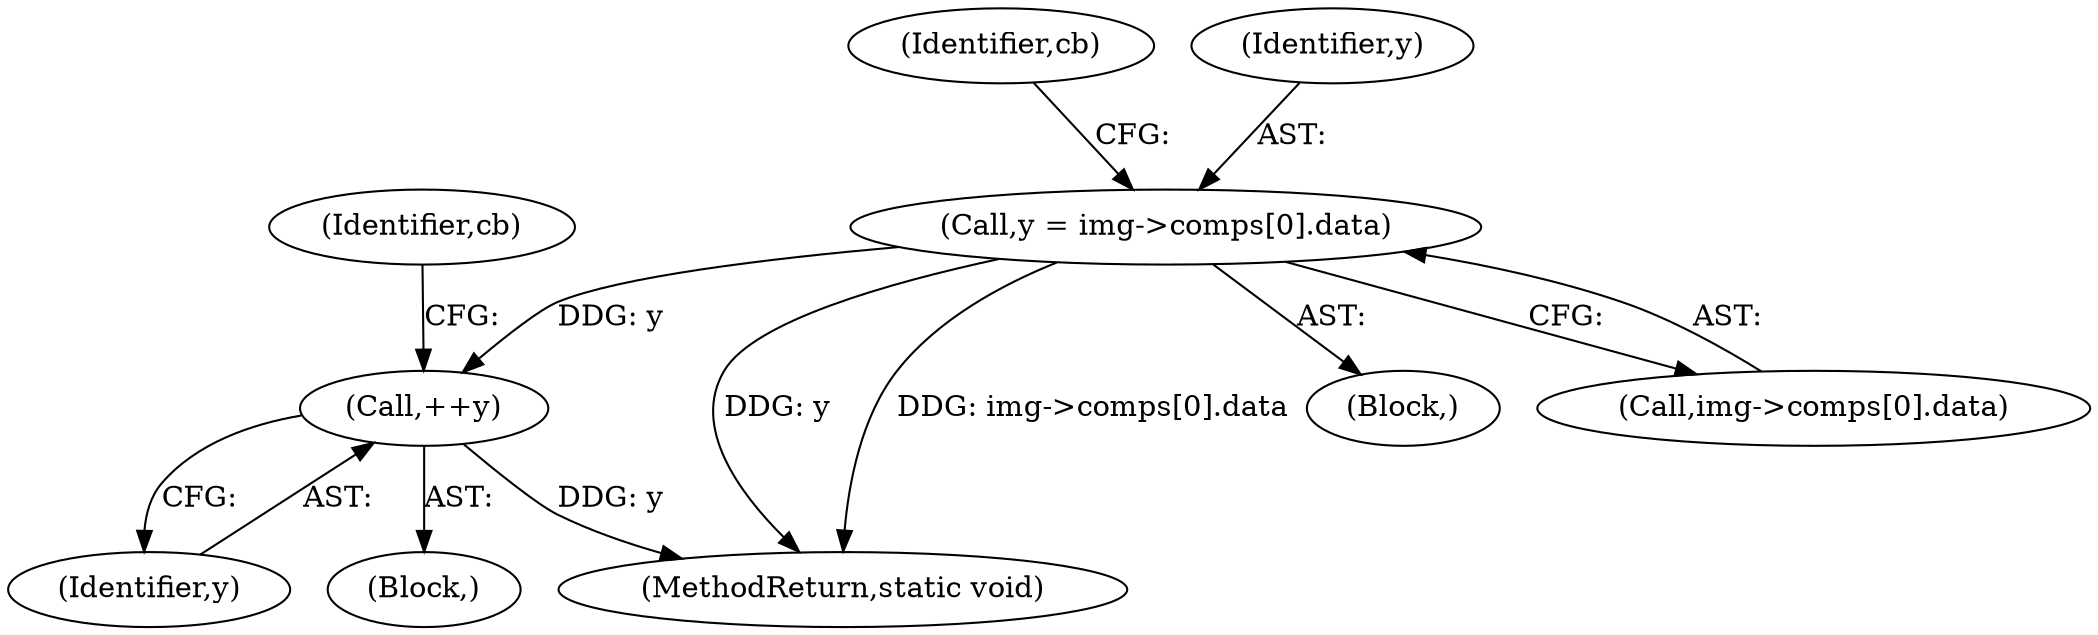 digraph "0_openjpeg_15f081c89650dccee4aa4ae66f614c3fdb268767_2@array" {
"1000171" [label="(Call,y = img->comps[0].data)"];
"1000272" [label="(Call,++y)"];
"1000275" [label="(Identifier,cb)"];
"1000272" [label="(Call,++y)"];
"1000349" [label="(MethodReturn,static void)"];
"1000103" [label="(Block,)"];
"1000273" [label="(Identifier,y)"];
"1000181" [label="(Identifier,cb)"];
"1000173" [label="(Call,img->comps[0].data)"];
"1000171" [label="(Call,y = img->comps[0].data)"];
"1000259" [label="(Block,)"];
"1000172" [label="(Identifier,y)"];
"1000171" -> "1000103"  [label="AST: "];
"1000171" -> "1000173"  [label="CFG: "];
"1000172" -> "1000171"  [label="AST: "];
"1000173" -> "1000171"  [label="AST: "];
"1000181" -> "1000171"  [label="CFG: "];
"1000171" -> "1000349"  [label="DDG: y"];
"1000171" -> "1000349"  [label="DDG: img->comps[0].data"];
"1000171" -> "1000272"  [label="DDG: y"];
"1000272" -> "1000259"  [label="AST: "];
"1000272" -> "1000273"  [label="CFG: "];
"1000273" -> "1000272"  [label="AST: "];
"1000275" -> "1000272"  [label="CFG: "];
"1000272" -> "1000349"  [label="DDG: y"];
}
